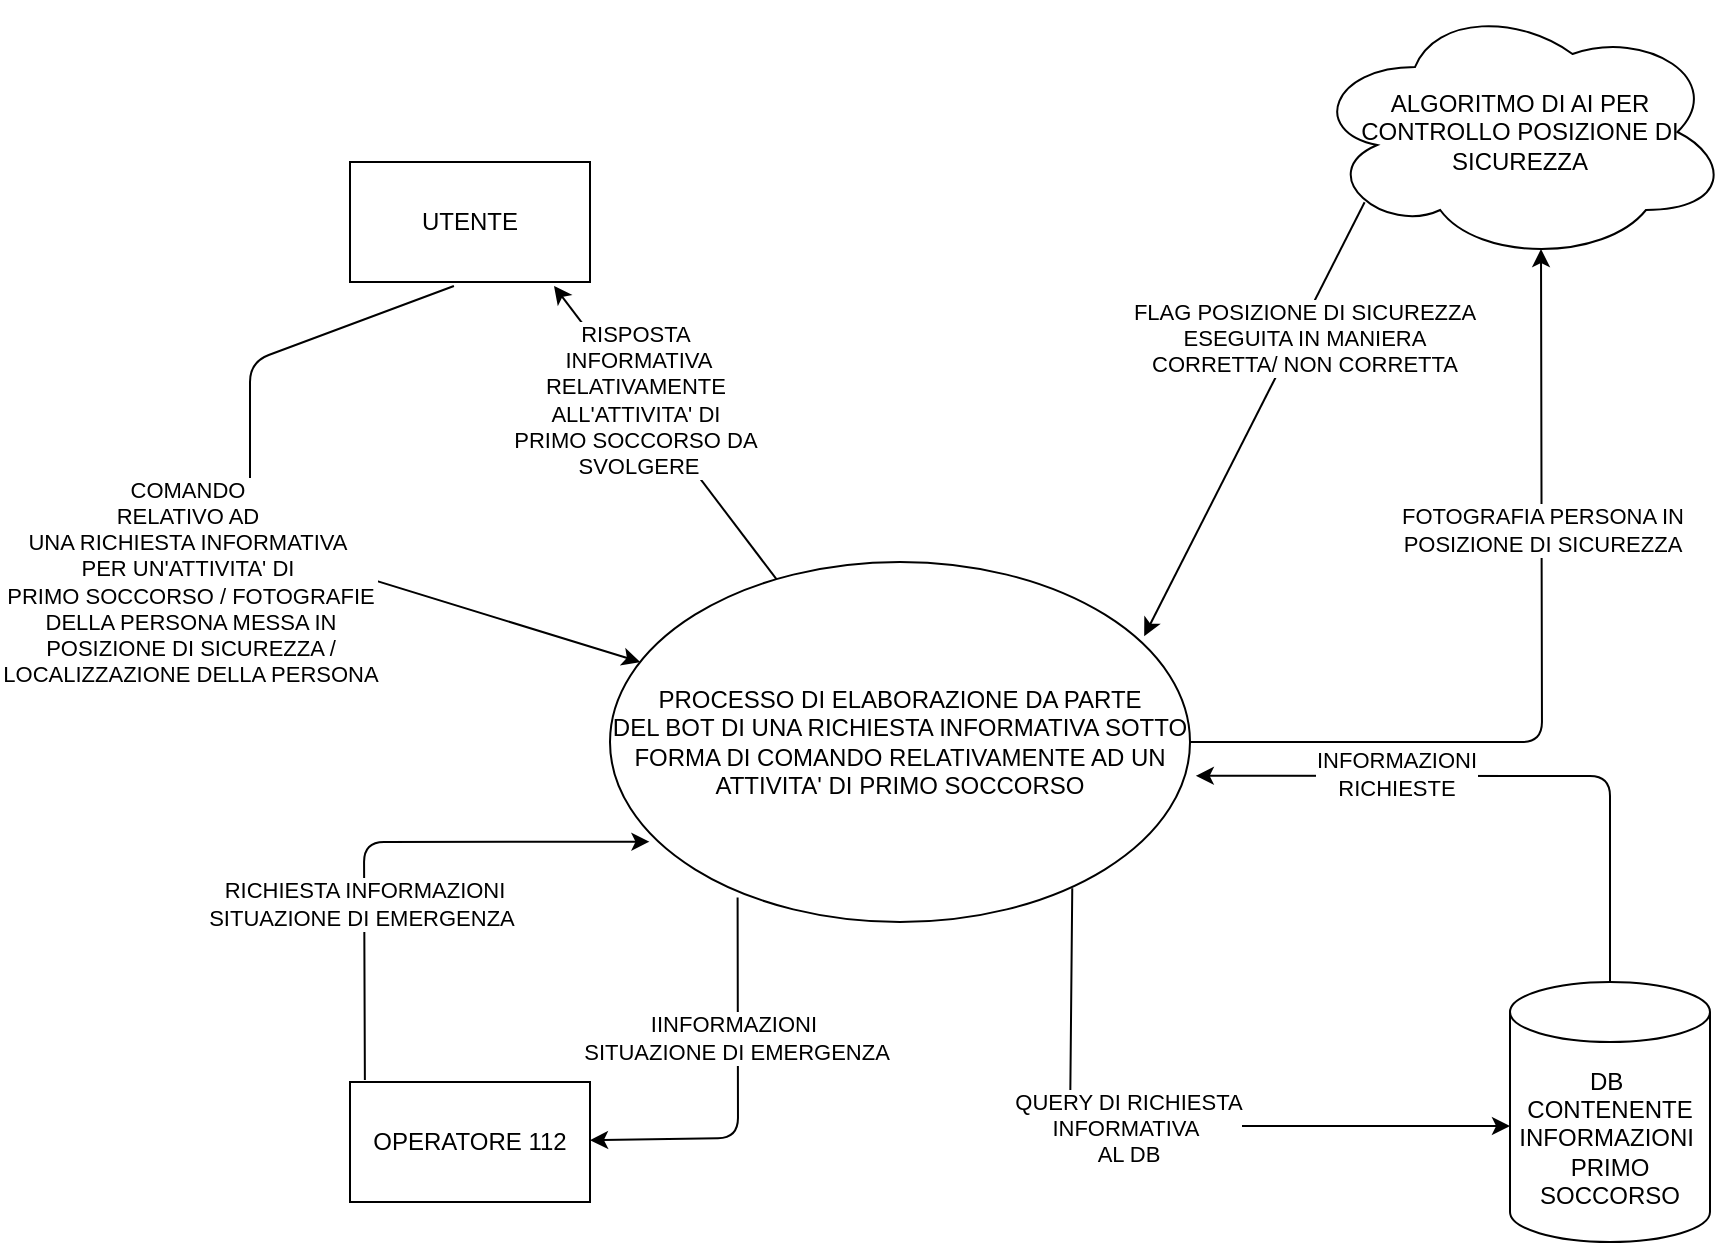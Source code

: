 <mxfile version="14.4.9" type="github">
  <diagram id="4DOZYZULpae04CoY8hZ3" name="Page-1">
    <mxGraphModel dx="1865" dy="580" grid="1" gridSize="10" guides="1" tooltips="1" connect="1" arrows="1" fold="1" page="1" pageScale="1" pageWidth="827" pageHeight="1169" math="0" shadow="0">
      <root>
        <mxCell id="0" />
        <mxCell id="1" parent="0" />
        <mxCell id="xERufU_nXvcKX3jVhLkJ-1" value="PROCESSO DI ELABORAZIONE DA PARTE &lt;br&gt;DEL BOT DI UNA RICHIESTA INFORMATIVA SOTTO FORMA DI COMANDO RELATIVAMENTE AD UN ATTIVITA&#39; DI PRIMO SOCCORSO" style="ellipse;whiteSpace=wrap;html=1;" parent="1" vertex="1">
          <mxGeometry x="260" y="420" width="290" height="180" as="geometry" />
        </mxCell>
        <mxCell id="xERufU_nXvcKX3jVhLkJ-2" value="UTENTE" style="rounded=0;whiteSpace=wrap;html=1;" parent="1" vertex="1">
          <mxGeometry x="130" y="220" width="120" height="60" as="geometry" />
        </mxCell>
        <mxCell id="xERufU_nXvcKX3jVhLkJ-3" value="" style="endArrow=classic;html=1;entryX=0.85;entryY=1.033;entryDx=0;entryDy=0;entryPerimeter=0;" parent="1" source="xERufU_nXvcKX3jVhLkJ-1" target="xERufU_nXvcKX3jVhLkJ-2" edge="1">
          <mxGeometry width="50" height="50" relative="1" as="geometry">
            <mxPoint x="390" y="320" as="sourcePoint" />
            <mxPoint x="440" y="270" as="targetPoint" />
          </mxGeometry>
        </mxCell>
        <mxCell id="xERufU_nXvcKX3jVhLkJ-10" value="RISPOSTA&amp;nbsp;&lt;br&gt;INFORMATIVA&lt;br&gt;RELATIVAMENTE&amp;nbsp;&lt;br&gt;ALL&#39;ATTIVITA&#39; DI&amp;nbsp;&lt;br&gt;PRIMO SOCCORSO DA&amp;nbsp;&lt;br&gt;SVOLGERE" style="edgeLabel;html=1;align=center;verticalAlign=middle;resizable=0;points=[];" parent="xERufU_nXvcKX3jVhLkJ-3" vertex="1" connectable="0">
          <mxGeometry x="0.222" relative="1" as="geometry">
            <mxPoint x="-1" as="offset" />
          </mxGeometry>
        </mxCell>
        <mxCell id="xERufU_nXvcKX3jVhLkJ-7" value="COMANDO&amp;nbsp;&lt;br&gt;RELATIVO AD&amp;nbsp;&lt;br&gt;UNA RICHIESTA INFORMATIVA&amp;nbsp;&lt;br&gt;PER UN&#39;ATTIVITA&#39; DI&amp;nbsp;&lt;br&gt;&lt;div&gt;PRIMO SOCCORSO / FOTOGRAFIE &lt;br&gt;&lt;/div&gt;&lt;div&gt;DELLA PERSONA MESSA IN &lt;br&gt;&lt;/div&gt;&lt;div&gt;POSIZIONE DI SICUREZZA / &lt;br&gt;&lt;/div&gt;&lt;div&gt;LOCALIZZAZIONE DELLA PERSONA&lt;br&gt;&lt;/div&gt;" style="endArrow=classic;html=1;exitX=0.433;exitY=1.033;exitDx=0;exitDy=0;exitPerimeter=0;" parent="1" source="xERufU_nXvcKX3jVhLkJ-2" target="xERufU_nXvcKX3jVhLkJ-1" edge="1">
          <mxGeometry x="-0.013" y="-36" width="50" height="50" relative="1" as="geometry">
            <mxPoint x="390" y="310" as="sourcePoint" />
            <mxPoint x="440" y="260" as="targetPoint" />
            <Array as="points">
              <mxPoint x="80" y="320" />
              <mxPoint x="80" y="360" />
              <mxPoint x="80" y="410" />
            </Array>
            <mxPoint x="-20" y="-14" as="offset" />
          </mxGeometry>
        </mxCell>
        <mxCell id="xERufU_nXvcKX3jVhLkJ-11" value="DB&amp;nbsp;&lt;br&gt;CONTENENTE INFORMAZIONI&amp;nbsp;&lt;br&gt;PRIMO SOCCORSO" style="shape=cylinder3;whiteSpace=wrap;html=1;boundedLbl=1;backgroundOutline=1;size=15;" parent="1" vertex="1">
          <mxGeometry x="710" y="630" width="100" height="130" as="geometry" />
        </mxCell>
        <mxCell id="xERufU_nXvcKX3jVhLkJ-12" value="" style="endArrow=classic;html=1;entryX=1.01;entryY=0.594;entryDx=0;entryDy=0;entryPerimeter=0;" parent="1" source="xERufU_nXvcKX3jVhLkJ-11" target="xERufU_nXvcKX3jVhLkJ-1" edge="1">
          <mxGeometry width="50" height="50" relative="1" as="geometry">
            <mxPoint x="390" y="420" as="sourcePoint" />
            <mxPoint x="440" y="370" as="targetPoint" />
            <Array as="points">
              <mxPoint x="760" y="527" />
            </Array>
          </mxGeometry>
        </mxCell>
        <mxCell id="xERufU_nXvcKX3jVhLkJ-13" value="&lt;div&gt;INFORMAZIONI&lt;/div&gt;&lt;div&gt;RICHIESTE&lt;br&gt;&lt;/div&gt;" style="edgeLabel;html=1;align=center;verticalAlign=middle;resizable=0;points=[];" parent="xERufU_nXvcKX3jVhLkJ-12" vertex="1" connectable="0">
          <mxGeometry x="0.356" y="-1" relative="1" as="geometry">
            <mxPoint as="offset" />
          </mxGeometry>
        </mxCell>
        <mxCell id="xERufU_nXvcKX3jVhLkJ-14" value="" style="endArrow=classic;html=1;entryX=0;entryY=0.554;entryDx=0;entryDy=0;entryPerimeter=0;exitX=0.797;exitY=0.906;exitDx=0;exitDy=0;exitPerimeter=0;" parent="1" source="xERufU_nXvcKX3jVhLkJ-1" target="xERufU_nXvcKX3jVhLkJ-11" edge="1">
          <mxGeometry width="50" height="50" relative="1" as="geometry">
            <mxPoint x="390" y="610" as="sourcePoint" />
            <mxPoint x="440" y="560" as="targetPoint" />
            <Array as="points">
              <mxPoint x="490" y="702" />
            </Array>
          </mxGeometry>
        </mxCell>
        <mxCell id="xERufU_nXvcKX3jVhLkJ-17" value="&lt;div&gt;QUERY DI RICHIESTA&lt;br&gt;&lt;/div&gt;INFORMATIVA&amp;nbsp;&lt;br&gt;AL DB" style="edgeLabel;html=1;align=center;verticalAlign=middle;resizable=0;points=[];" parent="xERufU_nXvcKX3jVhLkJ-14" vertex="1" connectable="0">
          <mxGeometry x="-0.128" y="-1" relative="1" as="geometry">
            <mxPoint as="offset" />
          </mxGeometry>
        </mxCell>
        <mxCell id="xERufU_nXvcKX3jVhLkJ-18" value="&lt;div&gt;ALGORITMO DI AI PER &lt;br&gt;&lt;/div&gt;&lt;div&gt;CONTROLLO POSIZIONE DI &lt;br&gt;&lt;/div&gt;&lt;div&gt;SICUREZZA&lt;br&gt;&lt;/div&gt;" style="ellipse;shape=cloud;whiteSpace=wrap;html=1;" parent="1" vertex="1">
          <mxGeometry x="610" y="140" width="210" height="130" as="geometry" />
        </mxCell>
        <mxCell id="xERufU_nXvcKX3jVhLkJ-19" value="" style="endArrow=classic;html=1;entryX=0.921;entryY=0.206;entryDx=0;entryDy=0;entryPerimeter=0;exitX=0.13;exitY=0.77;exitDx=0;exitDy=0;exitPerimeter=0;" parent="1" source="xERufU_nXvcKX3jVhLkJ-18" target="xERufU_nXvcKX3jVhLkJ-1" edge="1">
          <mxGeometry width="50" height="50" relative="1" as="geometry">
            <mxPoint x="390" y="580" as="sourcePoint" />
            <mxPoint x="440" y="530" as="targetPoint" />
          </mxGeometry>
        </mxCell>
        <mxCell id="xERufU_nXvcKX3jVhLkJ-20" value="&lt;div&gt;FLAG POSIZIONE DI SICUREZZA &lt;br&gt;&lt;/div&gt;&lt;div&gt;ESEGUITA IN MANIERA&lt;/div&gt;&lt;div&gt; CORRETTA/ NON CORRETTA&lt;br&gt;&lt;/div&gt;" style="edgeLabel;html=1;align=center;verticalAlign=middle;resizable=0;points=[];" parent="xERufU_nXvcKX3jVhLkJ-19" vertex="1" connectable="0">
          <mxGeometry x="-0.398" y="3" relative="1" as="geometry">
            <mxPoint y="1" as="offset" />
          </mxGeometry>
        </mxCell>
        <mxCell id="xERufU_nXvcKX3jVhLkJ-23" value="" style="endArrow=classic;html=1;entryX=0.55;entryY=0.95;entryDx=0;entryDy=0;entryPerimeter=0;exitX=1;exitY=0.5;exitDx=0;exitDy=0;" parent="1" source="xERufU_nXvcKX3jVhLkJ-1" target="xERufU_nXvcKX3jVhLkJ-18" edge="1">
          <mxGeometry width="50" height="50" relative="1" as="geometry">
            <mxPoint x="390" y="550" as="sourcePoint" />
            <mxPoint x="440" y="500" as="targetPoint" />
            <Array as="points">
              <mxPoint x="726" y="510" />
            </Array>
          </mxGeometry>
        </mxCell>
        <mxCell id="xERufU_nXvcKX3jVhLkJ-24" value="&lt;div&gt;FOTOGRAFIA PERSONA IN &lt;br&gt;&lt;/div&gt;&lt;div&gt;POSIZIONE DI SICUREZZA&lt;br&gt;&lt;/div&gt;" style="edgeLabel;html=1;align=center;verticalAlign=middle;resizable=0;points=[];" parent="xERufU_nXvcKX3jVhLkJ-23" vertex="1" connectable="0">
          <mxGeometry x="0.335" relative="1" as="geometry">
            <mxPoint as="offset" />
          </mxGeometry>
        </mxCell>
        <mxCell id="0WMNMOKawaj5CBC27g7i-1" value="OPERATORE 112" style="rounded=0;whiteSpace=wrap;html=1;" vertex="1" parent="1">
          <mxGeometry x="130" y="680" width="120" height="60" as="geometry" />
        </mxCell>
        <mxCell id="0WMNMOKawaj5CBC27g7i-2" value="" style="endArrow=classic;html=1;exitX=0.062;exitY=-0.017;exitDx=0;exitDy=0;entryX=0.068;entryY=0.777;entryDx=0;entryDy=0;entryPerimeter=0;exitPerimeter=0;" edge="1" parent="1" source="0WMNMOKawaj5CBC27g7i-1" target="xERufU_nXvcKX3jVhLkJ-1">
          <mxGeometry width="50" height="50" relative="1" as="geometry">
            <mxPoint x="110" y="520" as="sourcePoint" />
            <mxPoint x="160" y="470" as="targetPoint" />
            <Array as="points">
              <mxPoint x="137" y="560" />
            </Array>
          </mxGeometry>
        </mxCell>
        <mxCell id="0WMNMOKawaj5CBC27g7i-3" value="RICHIESTA INFORMAZIONI &lt;br&gt;SITUAZIONE DI EMERGENZA&amp;nbsp;" style="edgeLabel;html=1;align=center;verticalAlign=middle;resizable=0;points=[];" vertex="1" connectable="0" parent="0WMNMOKawaj5CBC27g7i-2">
          <mxGeometry x="-0.326" y="-1" relative="1" as="geometry">
            <mxPoint x="-1" as="offset" />
          </mxGeometry>
        </mxCell>
        <mxCell id="0WMNMOKawaj5CBC27g7i-4" value="" style="endArrow=classic;html=1;exitX=0.22;exitY=0.932;exitDx=0;exitDy=0;exitPerimeter=0;" edge="1" parent="1" source="xERufU_nXvcKX3jVhLkJ-1" target="0WMNMOKawaj5CBC27g7i-1">
          <mxGeometry width="50" height="50" relative="1" as="geometry">
            <mxPoint x="110" y="520" as="sourcePoint" />
            <mxPoint x="160" y="470" as="targetPoint" />
            <Array as="points">
              <mxPoint x="324" y="708" />
            </Array>
          </mxGeometry>
        </mxCell>
        <mxCell id="0WMNMOKawaj5CBC27g7i-5" value="IINFORMAZIONI&amp;nbsp;&lt;br&gt;SITUAZIONE DI EMERGENZA" style="edgeLabel;html=1;align=center;verticalAlign=middle;resizable=0;points=[];" vertex="1" connectable="0" parent="0WMNMOKawaj5CBC27g7i-4">
          <mxGeometry x="-0.282" y="-1" relative="1" as="geometry">
            <mxPoint as="offset" />
          </mxGeometry>
        </mxCell>
      </root>
    </mxGraphModel>
  </diagram>
</mxfile>
